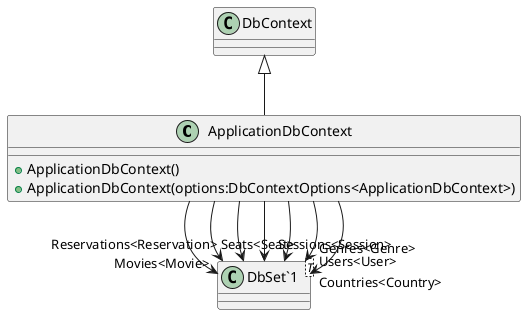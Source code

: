 @startuml
class ApplicationDbContext {
    + ApplicationDbContext()
    + ApplicationDbContext(options:DbContextOptions<ApplicationDbContext>)
}
class "DbSet`1"<T> {
}
DbContext <|-- ApplicationDbContext
ApplicationDbContext --> "Movies<Movie>" "DbSet`1"
ApplicationDbContext --> "Seats<Seat>" "DbSet`1"
ApplicationDbContext --> "Reservations<Reservation>" "DbSet`1"
ApplicationDbContext --> "Sessions<Session>" "DbSet`1"
ApplicationDbContext --> "Users<User>" "DbSet`1"
ApplicationDbContext --> "Genres<Genre>" "DbSet`1"
ApplicationDbContext --> "Countries<Country>" "DbSet`1"
@enduml
